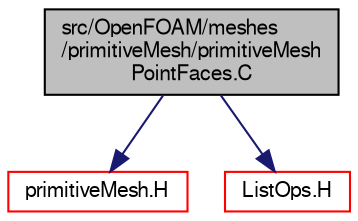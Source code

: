 digraph "src/OpenFOAM/meshes/primitiveMesh/primitiveMeshPointFaces.C"
{
  bgcolor="transparent";
  edge [fontname="FreeSans",fontsize="10",labelfontname="FreeSans",labelfontsize="10"];
  node [fontname="FreeSans",fontsize="10",shape=record];
  Node0 [label="src/OpenFOAM/meshes\l/primitiveMesh/primitiveMesh\lPointFaces.C",height=0.2,width=0.4,color="black", fillcolor="grey75", style="filled", fontcolor="black"];
  Node0 -> Node1 [color="midnightblue",fontsize="10",style="solid",fontname="FreeSans"];
  Node1 [label="primitiveMesh.H",height=0.2,width=0.4,color="red",URL="$a11882.html"];
  Node0 -> Node95 [color="midnightblue",fontsize="10",style="solid",fontname="FreeSans"];
  Node95 [label="ListOps.H",height=0.2,width=0.4,color="red",URL="$a08687.html",tooltip="Various functions to operate on Lists. "];
}
